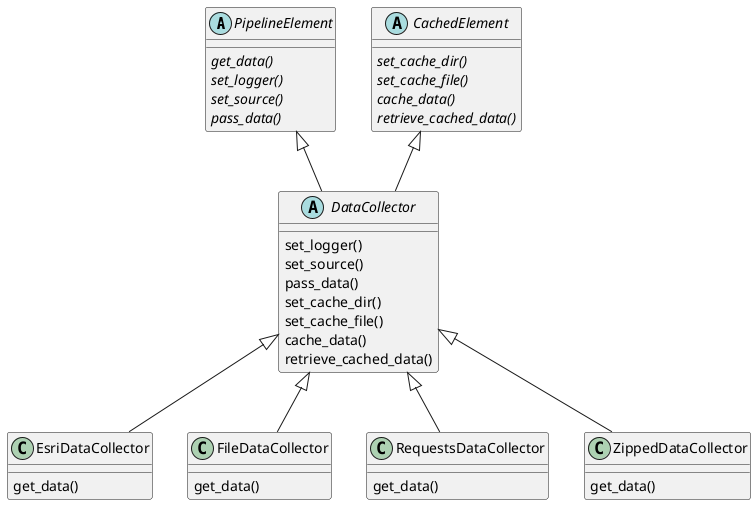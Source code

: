 @startuml data_collectors

abstract PipelineElement {
    {abstract} get_data()
    {abstract} set_logger()
    {abstract} set_source()
    {abstract} pass_data()
}

abstract CachedElement {
    {abstract} set_cache_dir()
    {abstract} set_cache_file()
    {abstract} cache_data()
    {abstract} retrieve_cached_data()
}

abstract DataCollector {
    set_logger()
    set_source()
    pass_data()
    set_cache_dir()
    set_cache_file()
    cache_data()
    retrieve_cached_data()
}

class EsriDataCollector { 
    get_data() 
}

class FileDataCollector { 
    get_data() 
}

class RequestsDataCollector { 
    get_data() 
}

class ZippedDataCollector { 
    get_data() 
}


PipelineElement <|-- DataCollector
CachedElement <|-- DataCollector

DataCollector <|-- EsriDataCollector
DataCollector <|-- FileDataCollector
DataCollector <|-- RequestsDataCollector
DataCollector <|-- ZippedDataCollector



@enduml